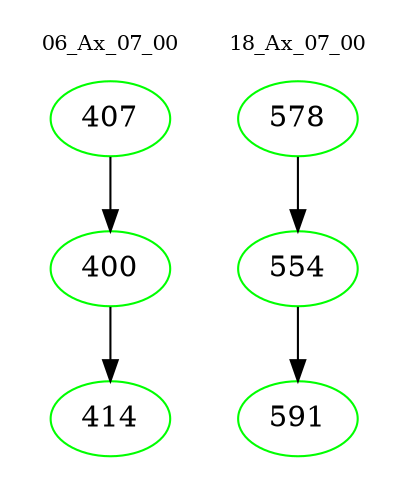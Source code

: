 digraph{
subgraph cluster_0 {
color = white
label = "06_Ax_07_00";
fontsize=10;
T0_407 [label="407", color="green"]
T0_407 -> T0_400 [color="black"]
T0_400 [label="400", color="green"]
T0_400 -> T0_414 [color="black"]
T0_414 [label="414", color="green"]
}
subgraph cluster_1 {
color = white
label = "18_Ax_07_00";
fontsize=10;
T1_578 [label="578", color="green"]
T1_578 -> T1_554 [color="black"]
T1_554 [label="554", color="green"]
T1_554 -> T1_591 [color="black"]
T1_591 [label="591", color="green"]
}
}

